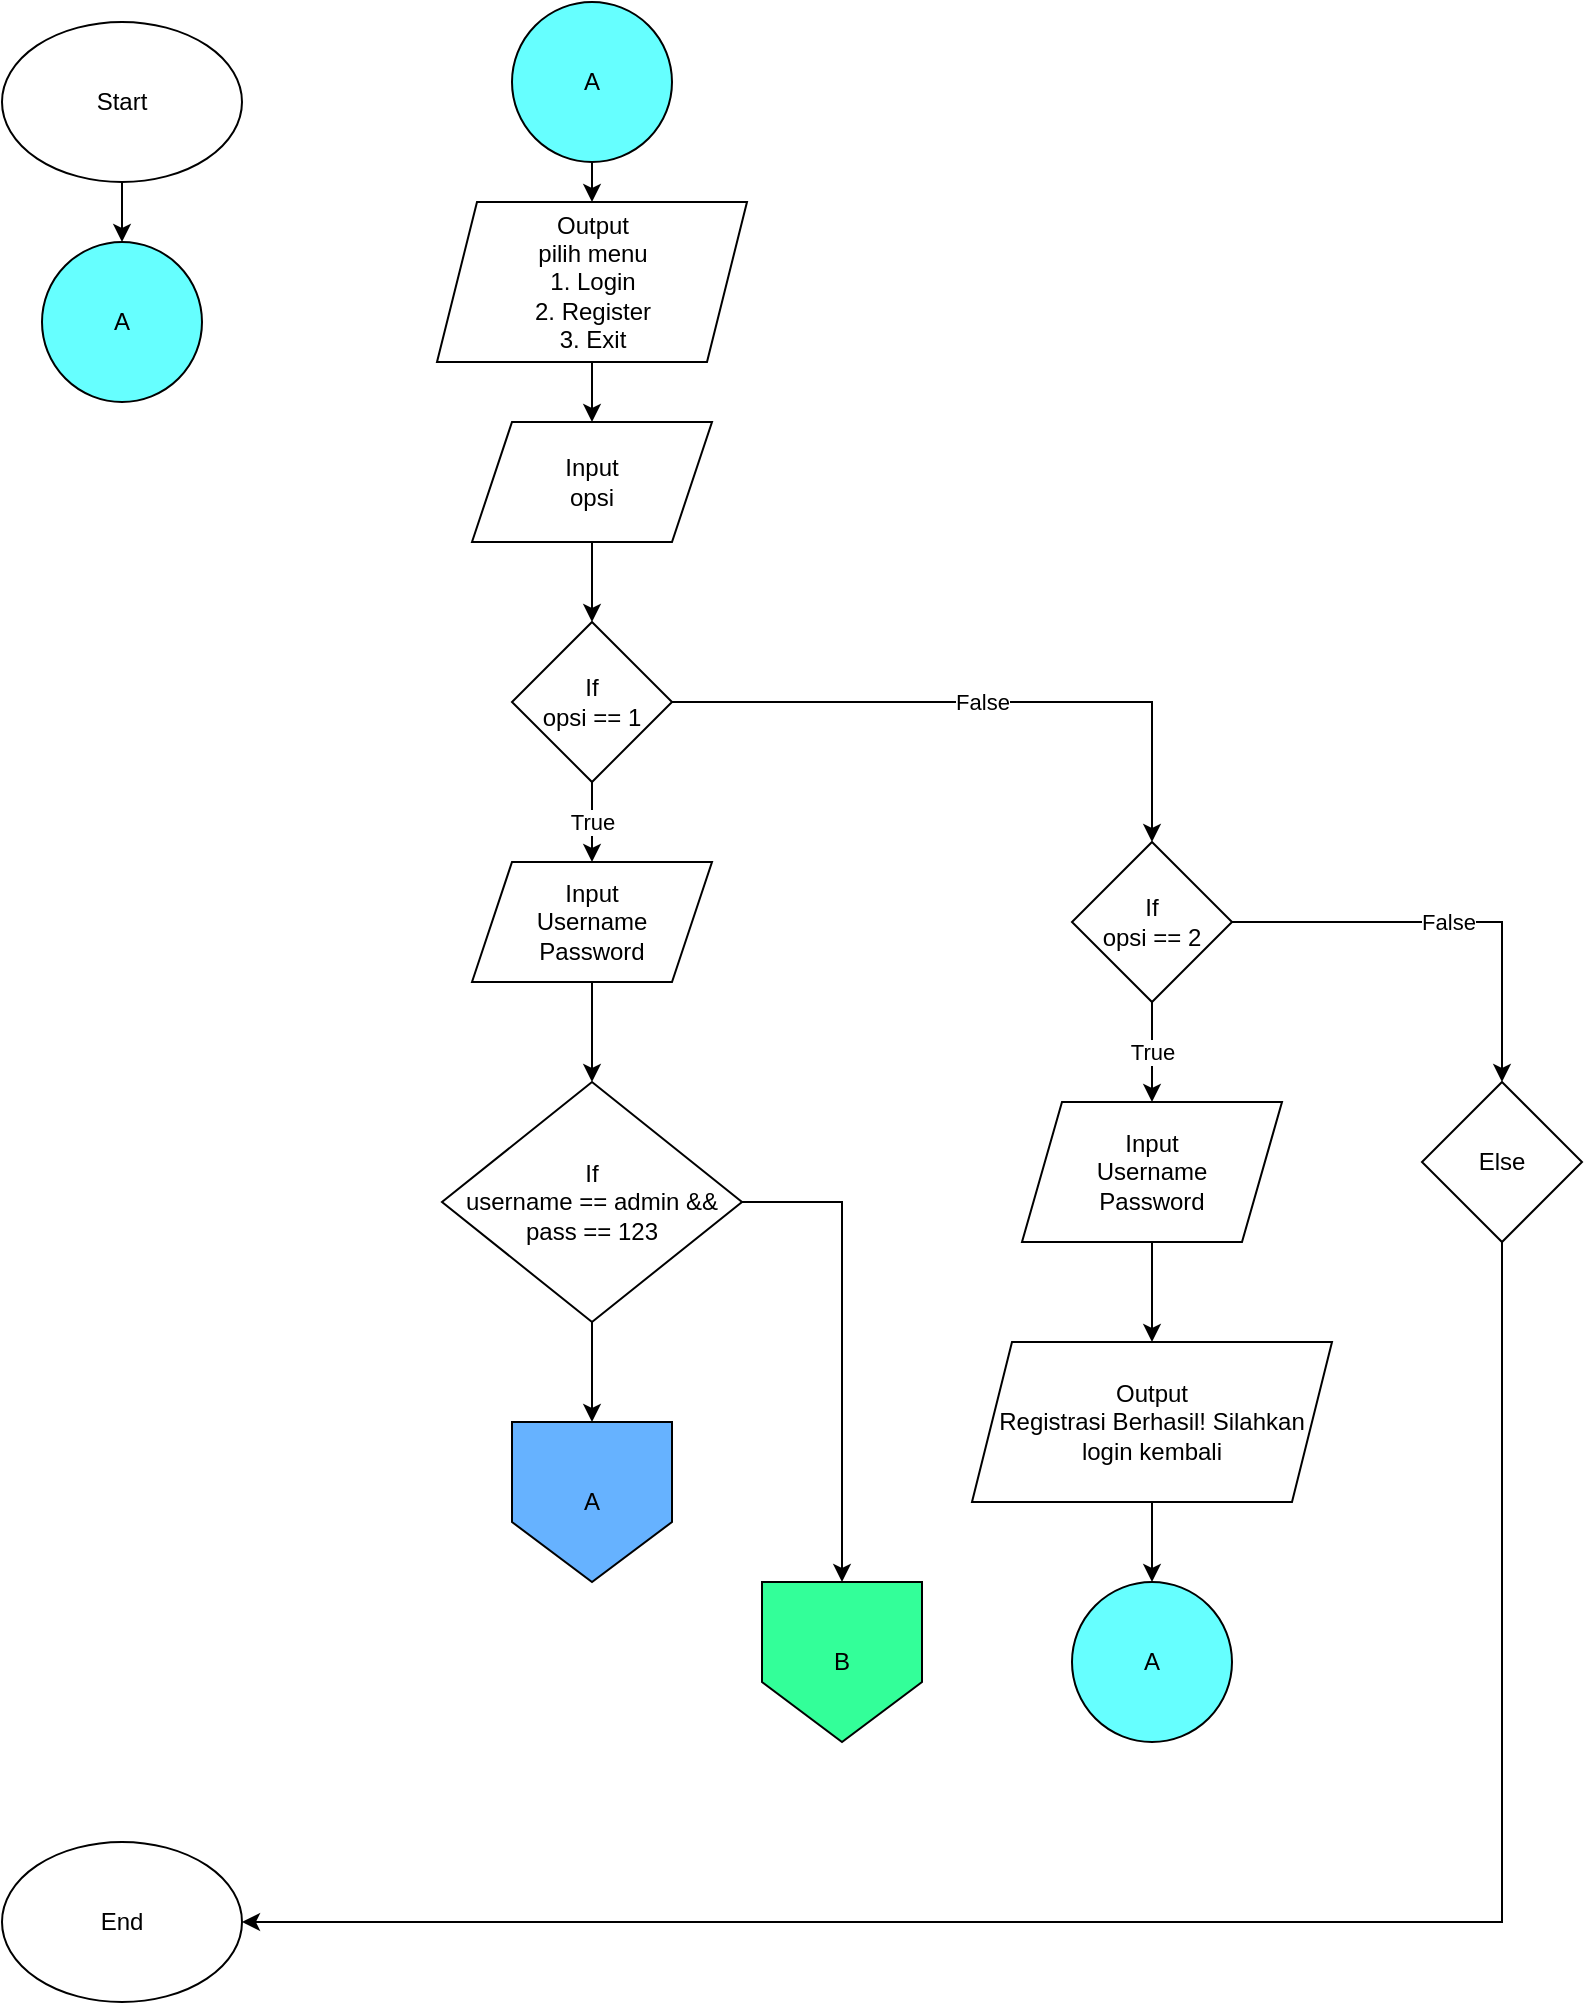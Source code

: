 <mxfile version="25.0.2" pages="3">
  <diagram name="Page-1" id="NZMjVMjf7_KNNj0vaVUk">
    <mxGraphModel dx="1105" dy="704" grid="1" gridSize="10" guides="1" tooltips="1" connect="1" arrows="1" fold="1" page="1" pageScale="1" pageWidth="850" pageHeight="1100" math="0" shadow="0">
      <root>
        <mxCell id="0" />
        <mxCell id="1" parent="0" />
        <mxCell id="Bdny6ZiSgTdya0lCNaMM-2" value="" style="edgeStyle=orthogonalEdgeStyle;rounded=0;orthogonalLoop=1;jettySize=auto;html=1;" parent="1" source="oE383LGk6NYut7QMs4Kp-1" target="Bdny6ZiSgTdya0lCNaMM-1" edge="1">
          <mxGeometry relative="1" as="geometry" />
        </mxCell>
        <mxCell id="oE383LGk6NYut7QMs4Kp-1" value="Start" style="ellipse;whiteSpace=wrap;html=1;" parent="1" vertex="1">
          <mxGeometry x="40" y="30" width="120" height="80" as="geometry" />
        </mxCell>
        <mxCell id="1oQjl5Z-HHN7GtmA1oQ8-1" value="" style="edgeStyle=orthogonalEdgeStyle;rounded=0;orthogonalLoop=1;jettySize=auto;html=1;" edge="1" parent="1" source="oE383LGk6NYut7QMs4Kp-2" target="oE383LGk6NYut7QMs4Kp-4">
          <mxGeometry relative="1" as="geometry" />
        </mxCell>
        <mxCell id="oE383LGk6NYut7QMs4Kp-2" value="Output&lt;div&gt;pilih menu&lt;/div&gt;&lt;div&gt;1. Login&lt;/div&gt;&lt;div&gt;2. Register&lt;/div&gt;&lt;div&gt;3. Exit&lt;/div&gt;" style="shape=parallelogram;perimeter=parallelogramPerimeter;whiteSpace=wrap;html=1;fixedSize=1;" parent="1" vertex="1">
          <mxGeometry x="257.5" y="120" width="155" height="80" as="geometry" />
        </mxCell>
        <mxCell id="oE383LGk6NYut7QMs4Kp-10" value="" style="edgeStyle=orthogonalEdgeStyle;rounded=0;orthogonalLoop=1;jettySize=auto;html=1;" parent="1" source="oE383LGk6NYut7QMs4Kp-4" target="oE383LGk6NYut7QMs4Kp-9" edge="1">
          <mxGeometry relative="1" as="geometry" />
        </mxCell>
        <mxCell id="oE383LGk6NYut7QMs4Kp-4" value="Input&lt;div&gt;opsi&lt;/div&gt;" style="shape=parallelogram;perimeter=parallelogramPerimeter;whiteSpace=wrap;html=1;fixedSize=1;" parent="1" vertex="1">
          <mxGeometry x="275" y="230" width="120" height="60" as="geometry" />
        </mxCell>
        <mxCell id="oE383LGk6NYut7QMs4Kp-12" value="True" style="edgeStyle=orthogonalEdgeStyle;rounded=0;orthogonalLoop=1;jettySize=auto;html=1;" parent="1" source="oE383LGk6NYut7QMs4Kp-9" target="oE383LGk6NYut7QMs4Kp-11" edge="1">
          <mxGeometry relative="1" as="geometry" />
        </mxCell>
        <mxCell id="5x_SfDUfxe7ZR7lxjCxE-2" value="False" style="edgeStyle=orthogonalEdgeStyle;rounded=0;orthogonalLoop=1;jettySize=auto;html=1;" parent="1" source="oE383LGk6NYut7QMs4Kp-9" target="5x_SfDUfxe7ZR7lxjCxE-1" edge="1">
          <mxGeometry relative="1" as="geometry" />
        </mxCell>
        <mxCell id="oE383LGk6NYut7QMs4Kp-9" value="If&lt;div&gt;opsi == 1&lt;/div&gt;" style="rhombus;whiteSpace=wrap;html=1;" parent="1" vertex="1">
          <mxGeometry x="295" y="330" width="80" height="80" as="geometry" />
        </mxCell>
        <mxCell id="oE383LGk6NYut7QMs4Kp-25" value="" style="edgeStyle=orthogonalEdgeStyle;rounded=0;orthogonalLoop=1;jettySize=auto;html=1;" parent="1" source="oE383LGk6NYut7QMs4Kp-11" target="oE383LGk6NYut7QMs4Kp-24" edge="1">
          <mxGeometry relative="1" as="geometry" />
        </mxCell>
        <mxCell id="oE383LGk6NYut7QMs4Kp-11" value="Input&lt;div&gt;Username&lt;/div&gt;&lt;div&gt;Password&lt;/div&gt;" style="shape=parallelogram;perimeter=parallelogramPerimeter;whiteSpace=wrap;html=1;fixedSize=1;" parent="1" vertex="1">
          <mxGeometry x="275" y="450" width="120" height="60" as="geometry" />
        </mxCell>
        <mxCell id="oE383LGk6NYut7QMs4Kp-29" style="edgeStyle=orthogonalEdgeStyle;rounded=0;orthogonalLoop=1;jettySize=auto;html=1;exitX=0.5;exitY=1;exitDx=0;exitDy=0;" parent="1" source="oE383LGk6NYut7QMs4Kp-24" target="oE383LGk6NYut7QMs4Kp-28" edge="1">
          <mxGeometry relative="1" as="geometry" />
        </mxCell>
        <mxCell id="AhxSSJyGZ3M7bG5indau-2" style="edgeStyle=orthogonalEdgeStyle;rounded=0;orthogonalLoop=1;jettySize=auto;html=1;exitX=1;exitY=0.5;exitDx=0;exitDy=0;entryX=0.5;entryY=0;entryDx=0;entryDy=0;" parent="1" source="oE383LGk6NYut7QMs4Kp-24" target="AhxSSJyGZ3M7bG5indau-1" edge="1">
          <mxGeometry relative="1" as="geometry" />
        </mxCell>
        <mxCell id="oE383LGk6NYut7QMs4Kp-24" value="If&lt;div&gt;username == admin &amp;amp;&amp;amp; pass == 123&lt;/div&gt;" style="rhombus;whiteSpace=wrap;html=1;" parent="1" vertex="1">
          <mxGeometry x="260" y="560" width="150" height="120" as="geometry" />
        </mxCell>
        <mxCell id="oE383LGk6NYut7QMs4Kp-28" value="A" style="shape=offPageConnector;whiteSpace=wrap;html=1;fillColor=#66B2FF;" parent="1" vertex="1">
          <mxGeometry x="295" y="730" width="80" height="80" as="geometry" />
        </mxCell>
        <mxCell id="AhxSSJyGZ3M7bG5indau-1" value="B" style="shape=offPageConnector;whiteSpace=wrap;html=1;fillColor=#33FF99;" parent="1" vertex="1">
          <mxGeometry x="420" y="810" width="80" height="80" as="geometry" />
        </mxCell>
        <mxCell id="Bdny6ZiSgTdya0lCNaMM-1" value="A" style="ellipse;whiteSpace=wrap;html=1;fillColor=#66FFFF;" parent="1" vertex="1">
          <mxGeometry x="60" y="140" width="80" height="80" as="geometry" />
        </mxCell>
        <mxCell id="Bdny6ZiSgTdya0lCNaMM-4" style="edgeStyle=orthogonalEdgeStyle;rounded=0;orthogonalLoop=1;jettySize=auto;html=1;exitX=0.5;exitY=1;exitDx=0;exitDy=0;entryX=0.5;entryY=0;entryDx=0;entryDy=0;" parent="1" source="Bdny6ZiSgTdya0lCNaMM-3" target="oE383LGk6NYut7QMs4Kp-2" edge="1">
          <mxGeometry relative="1" as="geometry" />
        </mxCell>
        <mxCell id="Bdny6ZiSgTdya0lCNaMM-3" value="A" style="ellipse;whiteSpace=wrap;html=1;fillColor=#66FFFF;" parent="1" vertex="1">
          <mxGeometry x="295" y="20" width="80" height="80" as="geometry" />
        </mxCell>
        <mxCell id="5DDeNmlcKQz79ju8TSMK-2" value="False" style="edgeStyle=orthogonalEdgeStyle;rounded=0;orthogonalLoop=1;jettySize=auto;html=1;" parent="1" source="5x_SfDUfxe7ZR7lxjCxE-1" target="5DDeNmlcKQz79ju8TSMK-1" edge="1">
          <mxGeometry relative="1" as="geometry" />
        </mxCell>
        <mxCell id="5DDeNmlcKQz79ju8TSMK-4" value="True" style="edgeStyle=orthogonalEdgeStyle;rounded=0;orthogonalLoop=1;jettySize=auto;html=1;" parent="1" source="5x_SfDUfxe7ZR7lxjCxE-1" target="5DDeNmlcKQz79ju8TSMK-3" edge="1">
          <mxGeometry relative="1" as="geometry" />
        </mxCell>
        <mxCell id="5x_SfDUfxe7ZR7lxjCxE-1" value="If&lt;div&gt;opsi == 2&lt;/div&gt;" style="rhombus;whiteSpace=wrap;html=1;" parent="1" vertex="1">
          <mxGeometry x="575" y="440" width="80" height="80" as="geometry" />
        </mxCell>
        <mxCell id="5x_SfDUfxe7ZR7lxjCxE-5" value="End" style="ellipse;whiteSpace=wrap;html=1;" parent="1" vertex="1">
          <mxGeometry x="40" y="940" width="120" height="80" as="geometry" />
        </mxCell>
        <mxCell id="5DDeNmlcKQz79ju8TSMK-8" style="edgeStyle=orthogonalEdgeStyle;rounded=0;orthogonalLoop=1;jettySize=auto;html=1;exitX=0.5;exitY=1;exitDx=0;exitDy=0;entryX=1;entryY=0.5;entryDx=0;entryDy=0;" parent="1" source="5DDeNmlcKQz79ju8TSMK-1" target="5x_SfDUfxe7ZR7lxjCxE-5" edge="1">
          <mxGeometry relative="1" as="geometry">
            <mxPoint x="150" y="980" as="targetPoint" />
            <Array as="points">
              <mxPoint x="790" y="980" />
            </Array>
          </mxGeometry>
        </mxCell>
        <mxCell id="5DDeNmlcKQz79ju8TSMK-1" value="Else" style="rhombus;whiteSpace=wrap;html=1;" parent="1" vertex="1">
          <mxGeometry x="750" y="560" width="80" height="80" as="geometry" />
        </mxCell>
        <mxCell id="5DDeNmlcKQz79ju8TSMK-10" value="" style="edgeStyle=orthogonalEdgeStyle;rounded=0;orthogonalLoop=1;jettySize=auto;html=1;" parent="1" source="5DDeNmlcKQz79ju8TSMK-3" target="5DDeNmlcKQz79ju8TSMK-9" edge="1">
          <mxGeometry relative="1" as="geometry" />
        </mxCell>
        <mxCell id="5DDeNmlcKQz79ju8TSMK-3" value="Input&lt;div&gt;Username&lt;/div&gt;&lt;div&gt;Password&lt;/div&gt;" style="shape=parallelogram;perimeter=parallelogramPerimeter;whiteSpace=wrap;html=1;fixedSize=1;" parent="1" vertex="1">
          <mxGeometry x="550" y="570" width="130" height="70" as="geometry" />
        </mxCell>
        <mxCell id="5DDeNmlcKQz79ju8TSMK-7" value="A" style="ellipse;whiteSpace=wrap;html=1;fillColor=#66FFFF;" parent="1" vertex="1">
          <mxGeometry x="575" y="810" width="80" height="80" as="geometry" />
        </mxCell>
        <mxCell id="5DDeNmlcKQz79ju8TSMK-11" style="edgeStyle=orthogonalEdgeStyle;rounded=0;orthogonalLoop=1;jettySize=auto;html=1;exitX=0.5;exitY=1;exitDx=0;exitDy=0;entryX=0.5;entryY=0;entryDx=0;entryDy=0;" parent="1" source="5DDeNmlcKQz79ju8TSMK-9" target="5DDeNmlcKQz79ju8TSMK-7" edge="1">
          <mxGeometry relative="1" as="geometry" />
        </mxCell>
        <mxCell id="5DDeNmlcKQz79ju8TSMK-9" value="Output&lt;div&gt;Registrasi Berhasil! Silahkan login kembali&lt;/div&gt;" style="shape=parallelogram;perimeter=parallelogramPerimeter;whiteSpace=wrap;html=1;fixedSize=1;" parent="1" vertex="1">
          <mxGeometry x="525" y="690" width="180" height="80" as="geometry" />
        </mxCell>
      </root>
    </mxGraphModel>
  </diagram>
  <diagram id="JjmCSR9q2QgjUb7lPhfU" name="Page-2">
    <mxGraphModel dx="1235" dy="787" grid="1" gridSize="10" guides="1" tooltips="1" connect="1" arrows="1" fold="1" page="1" pageScale="1" pageWidth="850" pageHeight="1100" math="0" shadow="0">
      <root>
        <mxCell id="0" />
        <mxCell id="1" parent="0" />
        <mxCell id="FawHb7JUUYFlNQJLcf-w-3" value="" style="edgeStyle=orthogonalEdgeStyle;rounded=0;orthogonalLoop=1;jettySize=auto;html=1;" parent="1" source="FawHb7JUUYFlNQJLcf-w-1" target="FawHb7JUUYFlNQJLcf-w-2" edge="1">
          <mxGeometry relative="1" as="geometry" />
        </mxCell>
        <mxCell id="FawHb7JUUYFlNQJLcf-w-1" value="A" style="shape=offPageConnector;whiteSpace=wrap;html=1;fillColor=#66B2FF;" parent="1" vertex="1">
          <mxGeometry x="115" y="20" width="80" height="80" as="geometry" />
        </mxCell>
        <mxCell id="FawHb7JUUYFlNQJLcf-w-7" value="" style="edgeStyle=orthogonalEdgeStyle;rounded=0;orthogonalLoop=1;jettySize=auto;html=1;" parent="1" source="FawHb7JUUYFlNQJLcf-w-2" target="FawHb7JUUYFlNQJLcf-w-6" edge="1">
          <mxGeometry relative="1" as="geometry" />
        </mxCell>
        <mxCell id="FawHb7JUUYFlNQJLcf-w-2" value="Output&lt;br&gt;1. Lihat Destinasi&lt;div&gt;2. Tambah Destinasi&lt;/div&gt;&lt;div&gt;3. Edit Destinasi&lt;/div&gt;&lt;div&gt;4. Hapus Destinasi&lt;/div&gt;&lt;div&gt;5. Daftar Pemesanan&lt;/div&gt;&lt;div&gt;6. Cari Data Pemesanan&lt;/div&gt;&lt;div&gt;7. Statistik Pemasanan&lt;/div&gt;&lt;div&gt;8. Logout&lt;/div&gt;" style="shape=parallelogram;perimeter=parallelogramPerimeter;whiteSpace=wrap;html=1;fixedSize=1;" parent="1" vertex="1">
          <mxGeometry x="57.5" y="130" width="195" height="130" as="geometry" />
        </mxCell>
        <mxCell id="FawHb7JUUYFlNQJLcf-w-9" value="" style="edgeStyle=orthogonalEdgeStyle;rounded=0;orthogonalLoop=1;jettySize=auto;html=1;" parent="1" source="FawHb7JUUYFlNQJLcf-w-6" target="FawHb7JUUYFlNQJLcf-w-8" edge="1">
          <mxGeometry relative="1" as="geometry" />
        </mxCell>
        <mxCell id="FawHb7JUUYFlNQJLcf-w-6" value="Input&lt;div&gt;optAdmin&lt;/div&gt;" style="shape=parallelogram;perimeter=parallelogramPerimeter;whiteSpace=wrap;html=1;fixedSize=1;" parent="1" vertex="1">
          <mxGeometry x="95" y="310" width="120" height="60" as="geometry" />
        </mxCell>
        <mxCell id="dWW3dwcheKeeNbVfhbsl-2" value="True" style="edgeStyle=orthogonalEdgeStyle;rounded=0;orthogonalLoop=1;jettySize=auto;html=1;" parent="1" source="FawHb7JUUYFlNQJLcf-w-8" target="dWW3dwcheKeeNbVfhbsl-1" edge="1">
          <mxGeometry relative="1" as="geometry" />
        </mxCell>
        <mxCell id="dWW3dwcheKeeNbVfhbsl-4" value="False" style="edgeStyle=orthogonalEdgeStyle;rounded=0;orthogonalLoop=1;jettySize=auto;html=1;" parent="1" source="FawHb7JUUYFlNQJLcf-w-8" target="dWW3dwcheKeeNbVfhbsl-3" edge="1">
          <mxGeometry relative="1" as="geometry" />
        </mxCell>
        <mxCell id="FawHb7JUUYFlNQJLcf-w-8" value="case 1" style="rhombus;whiteSpace=wrap;html=1;" parent="1" vertex="1">
          <mxGeometry x="100" y="410" width="110" height="90" as="geometry" />
        </mxCell>
        <mxCell id="4CgLWwA9Xti8NT3Vqyx_-1" style="edgeStyle=orthogonalEdgeStyle;rounded=0;orthogonalLoop=1;jettySize=auto;html=1;exitX=0;exitY=0.5;exitDx=0;exitDy=0;entryX=0;entryY=0.5;entryDx=0;entryDy=0;" parent="1" source="dWW3dwcheKeeNbVfhbsl-1" target="FawHb7JUUYFlNQJLcf-w-2" edge="1">
          <mxGeometry relative="1" as="geometry">
            <Array as="points">
              <mxPoint x="40" y="575" />
              <mxPoint x="40" y="195" />
            </Array>
          </mxGeometry>
        </mxCell>
        <mxCell id="dWW3dwcheKeeNbVfhbsl-1" value="Output&lt;div&gt;Tamplikan Table Daftar Destinasi&lt;/div&gt;" style="shape=parallelogram;perimeter=parallelogramPerimeter;whiteSpace=wrap;html=1;fixedSize=1;" parent="1" vertex="1">
          <mxGeometry x="70" y="540" width="170" height="70" as="geometry" />
        </mxCell>
        <mxCell id="dWW3dwcheKeeNbVfhbsl-6" value="True" style="edgeStyle=orthogonalEdgeStyle;rounded=0;orthogonalLoop=1;jettySize=auto;html=1;" parent="1" source="dWW3dwcheKeeNbVfhbsl-3" target="dWW3dwcheKeeNbVfhbsl-5" edge="1">
          <mxGeometry relative="1" as="geometry" />
        </mxCell>
        <mxCell id="dWW3dwcheKeeNbVfhbsl-8" value="False" style="edgeStyle=orthogonalEdgeStyle;rounded=0;orthogonalLoop=1;jettySize=auto;html=1;" parent="1" source="dWW3dwcheKeeNbVfhbsl-3" target="dWW3dwcheKeeNbVfhbsl-7" edge="1">
          <mxGeometry relative="1" as="geometry" />
        </mxCell>
        <mxCell id="dWW3dwcheKeeNbVfhbsl-3" value="&amp;nbsp;case 2" style="rhombus;whiteSpace=wrap;html=1;" parent="1" vertex="1">
          <mxGeometry x="305" y="540" width="110" height="90" as="geometry" />
        </mxCell>
        <mxCell id="4CgLWwA9Xti8NT3Vqyx_-7" value="" style="edgeStyle=orthogonalEdgeStyle;rounded=0;orthogonalLoop=1;jettySize=auto;html=1;" parent="1" source="dWW3dwcheKeeNbVfhbsl-5" target="4CgLWwA9Xti8NT3Vqyx_-6" edge="1">
          <mxGeometry relative="1" as="geometry" />
        </mxCell>
        <mxCell id="dWW3dwcheKeeNbVfhbsl-5" value="Input&lt;div&gt;Destinasi&lt;/div&gt;&lt;div&gt;Lokasi&lt;/div&gt;&lt;div&gt;Tanggal&lt;/div&gt;&lt;div&gt;Harga Tiket&lt;/div&gt;&lt;div&gt;Stok Tiket&lt;/div&gt;" style="shape=parallelogram;perimeter=parallelogramPerimeter;whiteSpace=wrap;html=1;fixedSize=1;" parent="1" vertex="1">
          <mxGeometry x="282.5" y="660" width="155" height="90" as="geometry" />
        </mxCell>
        <mxCell id="dWW3dwcheKeeNbVfhbsl-10" value="True" style="edgeStyle=orthogonalEdgeStyle;rounded=0;orthogonalLoop=1;jettySize=auto;html=1;" parent="1" source="dWW3dwcheKeeNbVfhbsl-7" target="dWW3dwcheKeeNbVfhbsl-9" edge="1">
          <mxGeometry relative="1" as="geometry" />
        </mxCell>
        <mxCell id="dWW3dwcheKeeNbVfhbsl-20" value="False" style="edgeStyle=orthogonalEdgeStyle;rounded=0;orthogonalLoop=1;jettySize=auto;html=1;" parent="1" source="dWW3dwcheKeeNbVfhbsl-7" target="dWW3dwcheKeeNbVfhbsl-19" edge="1">
          <mxGeometry relative="1" as="geometry" />
        </mxCell>
        <mxCell id="dWW3dwcheKeeNbVfhbsl-7" value="case 3" style="rhombus;whiteSpace=wrap;html=1;" parent="1" vertex="1">
          <mxGeometry x="510" y="680" width="110" height="90" as="geometry" />
        </mxCell>
        <mxCell id="dWW3dwcheKeeNbVfhbsl-14" value="" style="edgeStyle=orthogonalEdgeStyle;rounded=0;orthogonalLoop=1;jettySize=auto;html=1;" parent="1" source="dWW3dwcheKeeNbVfhbsl-9" target="dWW3dwcheKeeNbVfhbsl-13" edge="1">
          <mxGeometry relative="1" as="geometry" />
        </mxCell>
        <mxCell id="dWW3dwcheKeeNbVfhbsl-9" value="Output&lt;div&gt;Tampilkan Daftar Destinasi&lt;/div&gt;" style="shape=parallelogram;perimeter=parallelogramPerimeter;whiteSpace=wrap;html=1;fixedSize=1;" parent="1" vertex="1">
          <mxGeometry x="505" y="800" width="120" height="60" as="geometry" />
        </mxCell>
        <mxCell id="dWW3dwcheKeeNbVfhbsl-16" value="" style="edgeStyle=orthogonalEdgeStyle;rounded=0;orthogonalLoop=1;jettySize=auto;html=1;" parent="1" source="dWW3dwcheKeeNbVfhbsl-13" target="dWW3dwcheKeeNbVfhbsl-15" edge="1">
          <mxGeometry relative="1" as="geometry" />
        </mxCell>
        <mxCell id="dWW3dwcheKeeNbVfhbsl-13" value="Input&lt;div&gt;num (yang ingin di edit)&lt;/div&gt;" style="shape=parallelogram;perimeter=parallelogramPerimeter;whiteSpace=wrap;html=1;fixedSize=1;" parent="1" vertex="1">
          <mxGeometry x="505" y="890" width="120" height="60" as="geometry" />
        </mxCell>
        <mxCell id="dWW3dwcheKeeNbVfhbsl-18" value="" style="edgeStyle=orthogonalEdgeStyle;rounded=0;orthogonalLoop=1;jettySize=auto;html=1;" parent="1" source="dWW3dwcheKeeNbVfhbsl-15" target="dWW3dwcheKeeNbVfhbsl-17" edge="1">
          <mxGeometry relative="1" as="geometry" />
        </mxCell>
        <mxCell id="dWW3dwcheKeeNbVfhbsl-15" value="Output&lt;div&gt;Tampilkan bagian yang ingin di edit&lt;/div&gt;" style="shape=parallelogram;perimeter=parallelogramPerimeter;whiteSpace=wrap;html=1;fixedSize=1;" parent="1" vertex="1">
          <mxGeometry x="490" y="980" width="150" height="70" as="geometry" />
        </mxCell>
        <mxCell id="4CgLWwA9Xti8NT3Vqyx_-10" value="" style="edgeStyle=orthogonalEdgeStyle;rounded=0;orthogonalLoop=1;jettySize=auto;html=1;" parent="1" source="dWW3dwcheKeeNbVfhbsl-17" target="4CgLWwA9Xti8NT3Vqyx_-9" edge="1">
          <mxGeometry relative="1" as="geometry" />
        </mxCell>
        <mxCell id="dWW3dwcheKeeNbVfhbsl-17" value="Input&lt;div&gt;editOpt&lt;/div&gt;" style="shape=parallelogram;perimeter=parallelogramPerimeter;whiteSpace=wrap;html=1;fixedSize=1;" parent="1" vertex="1">
          <mxGeometry x="505" y="1080" width="120" height="60" as="geometry" />
        </mxCell>
        <mxCell id="dWW3dwcheKeeNbVfhbsl-22" value="True" style="edgeStyle=orthogonalEdgeStyle;rounded=0;orthogonalLoop=1;jettySize=auto;html=1;" parent="1" source="dWW3dwcheKeeNbVfhbsl-19" target="dWW3dwcheKeeNbVfhbsl-21" edge="1">
          <mxGeometry relative="1" as="geometry" />
        </mxCell>
        <mxCell id="G8wMiq2KSuNbhUyEYZum-2" value="False" style="edgeStyle=orthogonalEdgeStyle;rounded=0;orthogonalLoop=1;jettySize=auto;html=1;" parent="1" source="dWW3dwcheKeeNbVfhbsl-19" target="G8wMiq2KSuNbhUyEYZum-1" edge="1">
          <mxGeometry relative="1" as="geometry" />
        </mxCell>
        <mxCell id="dWW3dwcheKeeNbVfhbsl-19" value="case 4" style="rhombus;whiteSpace=wrap;html=1;" parent="1" vertex="1">
          <mxGeometry x="705" y="785" width="110" height="90" as="geometry" />
        </mxCell>
        <mxCell id="dWW3dwcheKeeNbVfhbsl-24" value="" style="edgeStyle=orthogonalEdgeStyle;rounded=0;orthogonalLoop=1;jettySize=auto;html=1;" parent="1" source="dWW3dwcheKeeNbVfhbsl-21" target="dWW3dwcheKeeNbVfhbsl-23" edge="1">
          <mxGeometry relative="1" as="geometry" />
        </mxCell>
        <mxCell id="dWW3dwcheKeeNbVfhbsl-21" value="Output&lt;div&gt;Daftar Destinasi&lt;/div&gt;" style="shape=parallelogram;perimeter=parallelogramPerimeter;whiteSpace=wrap;html=1;fixedSize=1;" parent="1" vertex="1">
          <mxGeometry x="700" y="900" width="120" height="60" as="geometry" />
        </mxCell>
        <mxCell id="4CgLWwA9Xti8NT3Vqyx_-13" value="" style="edgeStyle=orthogonalEdgeStyle;rounded=0;orthogonalLoop=1;jettySize=auto;html=1;" parent="1" source="dWW3dwcheKeeNbVfhbsl-23" target="4CgLWwA9Xti8NT3Vqyx_-12" edge="1">
          <mxGeometry relative="1" as="geometry" />
        </mxCell>
        <mxCell id="dWW3dwcheKeeNbVfhbsl-23" value="Input&lt;div&gt;num (yang ingin dihapus)&lt;/div&gt;" style="shape=parallelogram;perimeter=parallelogramPerimeter;whiteSpace=wrap;html=1;fixedSize=1;" parent="1" vertex="1">
          <mxGeometry x="700" y="990" width="120" height="60" as="geometry" />
        </mxCell>
        <mxCell id="phSTV0PtNio0POWI1GFM-2" value="True" style="edgeStyle=orthogonalEdgeStyle;rounded=0;orthogonalLoop=1;jettySize=auto;html=1;" parent="1" source="dWW3dwcheKeeNbVfhbsl-25" target="phSTV0PtNio0POWI1GFM-1" edge="1">
          <mxGeometry relative="1" as="geometry" />
        </mxCell>
        <mxCell id="phSTV0PtNio0POWI1GFM-4" value="False" style="edgeStyle=orthogonalEdgeStyle;rounded=0;orthogonalLoop=1;jettySize=auto;html=1;" parent="1" source="dWW3dwcheKeeNbVfhbsl-25" target="phSTV0PtNio0POWI1GFM-3" edge="1">
          <mxGeometry relative="1" as="geometry" />
        </mxCell>
        <mxCell id="dWW3dwcheKeeNbVfhbsl-25" value="case 6" style="rhombus;whiteSpace=wrap;html=1;" parent="1" vertex="1">
          <mxGeometry x="1085" y="1057.5" width="110" height="90" as="geometry" />
        </mxCell>
        <mxCell id="4CgLWwA9Xti8NT3Vqyx_-8" style="edgeStyle=orthogonalEdgeStyle;rounded=0;orthogonalLoop=1;jettySize=auto;html=1;exitX=0.5;exitY=1;exitDx=0;exitDy=0;entryX=0;entryY=0.5;entryDx=0;entryDy=0;" parent="1" source="4CgLWwA9Xti8NT3Vqyx_-6" target="FawHb7JUUYFlNQJLcf-w-2" edge="1">
          <mxGeometry relative="1" as="geometry">
            <Array as="points">
              <mxPoint x="360" y="890" />
              <mxPoint x="40" y="890" />
              <mxPoint x="40" y="195" />
            </Array>
          </mxGeometry>
        </mxCell>
        <mxCell id="4CgLWwA9Xti8NT3Vqyx_-6" value="Output&lt;div&gt;Destinasi Berhasil Ditambahkan&lt;/div&gt;" style="shape=parallelogram;perimeter=parallelogramPerimeter;whiteSpace=wrap;html=1;fixedSize=1;" parent="1" vertex="1">
          <mxGeometry x="282.5" y="790" width="155" height="70" as="geometry" />
        </mxCell>
        <mxCell id="4CgLWwA9Xti8NT3Vqyx_-11" style="edgeStyle=orthogonalEdgeStyle;rounded=0;orthogonalLoop=1;jettySize=auto;html=1;exitX=0.5;exitY=1;exitDx=0;exitDy=0;entryX=0;entryY=0.5;entryDx=0;entryDy=0;" parent="1" source="4CgLWwA9Xti8NT3Vqyx_-9" target="FawHb7JUUYFlNQJLcf-w-2" edge="1">
          <mxGeometry relative="1" as="geometry">
            <Array as="points">
              <mxPoint x="570" y="1280" />
              <mxPoint x="40" y="1280" />
              <mxPoint x="40" y="190" />
            </Array>
          </mxGeometry>
        </mxCell>
        <mxCell id="4CgLWwA9Xti8NT3Vqyx_-9" value="Output&lt;div&gt;Destinasi berhasil Di Edit&lt;/div&gt;" style="shape=parallelogram;perimeter=parallelogramPerimeter;whiteSpace=wrap;html=1;fixedSize=1;" parent="1" vertex="1">
          <mxGeometry x="480" y="1170" width="170" height="70" as="geometry" />
        </mxCell>
        <mxCell id="4CgLWwA9Xti8NT3Vqyx_-14" style="edgeStyle=orthogonalEdgeStyle;rounded=0;orthogonalLoop=1;jettySize=auto;html=1;exitX=0.5;exitY=1;exitDx=0;exitDy=0;entryX=0;entryY=0.5;entryDx=0;entryDy=0;" parent="1" source="4CgLWwA9Xti8NT3Vqyx_-12" target="FawHb7JUUYFlNQJLcf-w-2" edge="1">
          <mxGeometry relative="1" as="geometry">
            <Array as="points">
              <mxPoint x="760" y="1370" />
              <mxPoint x="40" y="1370" />
              <mxPoint x="40" y="195" />
            </Array>
          </mxGeometry>
        </mxCell>
        <mxCell id="4CgLWwA9Xti8NT3Vqyx_-12" value="Output&lt;div&gt;Destinasi Berhasil Dihapus&lt;/div&gt;" style="shape=parallelogram;perimeter=parallelogramPerimeter;whiteSpace=wrap;html=1;fixedSize=1;" parent="1" vertex="1">
          <mxGeometry x="687.5" y="1090" width="145" height="60" as="geometry" />
        </mxCell>
        <mxCell id="G8wMiq2KSuNbhUyEYZum-3" value="False" style="edgeStyle=orthogonalEdgeStyle;rounded=0;orthogonalLoop=1;jettySize=auto;html=1;entryX=0.5;entryY=0;entryDx=0;entryDy=0;exitX=1;exitY=0.5;exitDx=0;exitDy=0;" parent="1" source="G8wMiq2KSuNbhUyEYZum-1" target="dWW3dwcheKeeNbVfhbsl-25" edge="1">
          <mxGeometry relative="1" as="geometry">
            <mxPoint x="925" y="945" as="sourcePoint" />
          </mxGeometry>
        </mxCell>
        <mxCell id="G8wMiq2KSuNbhUyEYZum-5" value="True" style="edgeStyle=orthogonalEdgeStyle;rounded=0;orthogonalLoop=1;jettySize=auto;html=1;entryX=0.5;entryY=0;entryDx=0;entryDy=0;" parent="1" source="G8wMiq2KSuNbhUyEYZum-1" target="G8wMiq2KSuNbhUyEYZum-4" edge="1">
          <mxGeometry relative="1" as="geometry">
            <mxPoint x="958.75" y="1057.5" as="targetPoint" />
          </mxGeometry>
        </mxCell>
        <mxCell id="G8wMiq2KSuNbhUyEYZum-1" value="case 5" style="rhombus;whiteSpace=wrap;html=1;" parent="1" vertex="1">
          <mxGeometry x="912.5" y="922.5" width="110" height="90" as="geometry" />
        </mxCell>
        <mxCell id="G8wMiq2KSuNbhUyEYZum-7" value="" style="edgeStyle=orthogonalEdgeStyle;rounded=0;orthogonalLoop=1;jettySize=auto;html=1;exitX=0.5;exitY=1;exitDx=0;exitDy=0;entryX=0;entryY=0.5;entryDx=0;entryDy=0;" parent="1" source="G8wMiq2KSuNbhUyEYZum-4" target="FawHb7JUUYFlNQJLcf-w-2" edge="1">
          <mxGeometry relative="1" as="geometry">
            <mxPoint x="923.607" y="1065" as="sourcePoint" />
            <mxPoint x="932.5" y="1120" as="targetPoint" />
            <Array as="points">
              <mxPoint x="968" y="1430" />
              <mxPoint x="40" y="1430" />
              <mxPoint x="40" y="195" />
            </Array>
          </mxGeometry>
        </mxCell>
        <mxCell id="G8wMiq2KSuNbhUyEYZum-4" value="Output&lt;div&gt;Daftar Data Pemesanan&lt;/div&gt;" style="shape=parallelogram;perimeter=parallelogramPerimeter;whiteSpace=wrap;html=1;fixedSize=1;" parent="1" vertex="1">
          <mxGeometry x="885" y="1057.5" width="165" height="60" as="geometry" />
        </mxCell>
        <mxCell id="G8wMiq2KSuNbhUyEYZum-15" value="" style="edgeStyle=orthogonalEdgeStyle;rounded=0;orthogonalLoop=1;jettySize=auto;html=1;" parent="1" edge="1">
          <mxGeometry relative="1" as="geometry">
            <mxPoint x="1198.75" y="1410" as="sourcePoint" />
          </mxGeometry>
        </mxCell>
        <mxCell id="phSTV0PtNio0POWI1GFM-8" value="" style="edgeStyle=orthogonalEdgeStyle;rounded=0;orthogonalLoop=1;jettySize=auto;html=1;" parent="1" source="phSTV0PtNio0POWI1GFM-1" target="phSTV0PtNio0POWI1GFM-7" edge="1">
          <mxGeometry relative="1" as="geometry" />
        </mxCell>
        <mxCell id="phSTV0PtNio0POWI1GFM-1" value="Output&lt;div&gt;Daftar Destinasi&lt;/div&gt;" style="shape=parallelogram;perimeter=parallelogramPerimeter;whiteSpace=wrap;html=1;fixedSize=1;" parent="1" vertex="1">
          <mxGeometry x="1070" y="1195" width="140" height="60" as="geometry" />
        </mxCell>
        <mxCell id="phSTV0PtNio0POWI1GFM-6" value="False" style="edgeStyle=orthogonalEdgeStyle;rounded=0;orthogonalLoop=1;jettySize=auto;html=1;" parent="1" source="phSTV0PtNio0POWI1GFM-3" target="phSTV0PtNio0POWI1GFM-5" edge="1">
          <mxGeometry relative="1" as="geometry" />
        </mxCell>
        <mxCell id="phSTV0PtNio0POWI1GFM-13" value="True" style="edgeStyle=orthogonalEdgeStyle;rounded=0;orthogonalLoop=1;jettySize=auto;html=1;" parent="1" source="phSTV0PtNio0POWI1GFM-3" target="phSTV0PtNio0POWI1GFM-12" edge="1">
          <mxGeometry relative="1" as="geometry" />
        </mxCell>
        <mxCell id="phSTV0PtNio0POWI1GFM-3" value="case 7" style="rhombus;whiteSpace=wrap;html=1;" parent="1" vertex="1">
          <mxGeometry x="1275" y="1165" width="110" height="90" as="geometry" />
        </mxCell>
        <mxCell id="7M9IkeQc3yqt1cAkX0e8-3" style="edgeStyle=orthogonalEdgeStyle;rounded=0;orthogonalLoop=1;jettySize=auto;html=1;exitX=0.5;exitY=1;exitDx=0;exitDy=0;entryX=0.5;entryY=0;entryDx=0;entryDy=0;" parent="1" source="phSTV0PtNio0POWI1GFM-5" target="7M9IkeQc3yqt1cAkX0e8-2" edge="1">
          <mxGeometry relative="1" as="geometry" />
        </mxCell>
        <mxCell id="phSTV0PtNio0POWI1GFM-5" value="case 7" style="rhombus;whiteSpace=wrap;html=1;" parent="1" vertex="1">
          <mxGeometry x="1450" y="1280" width="110" height="90" as="geometry" />
        </mxCell>
        <mxCell id="phSTV0PtNio0POWI1GFM-10" value="" style="edgeStyle=orthogonalEdgeStyle;rounded=0;orthogonalLoop=1;jettySize=auto;html=1;" parent="1" source="phSTV0PtNio0POWI1GFM-7" target="phSTV0PtNio0POWI1GFM-9" edge="1">
          <mxGeometry relative="1" as="geometry" />
        </mxCell>
        <mxCell id="phSTV0PtNio0POWI1GFM-7" value="Input&lt;div&gt;pilihan&lt;/div&gt;" style="shape=parallelogram;perimeter=parallelogramPerimeter;whiteSpace=wrap;html=1;fixedSize=1;" parent="1" vertex="1">
          <mxGeometry x="1070" y="1295" width="140" height="60" as="geometry" />
        </mxCell>
        <mxCell id="phSTV0PtNio0POWI1GFM-11" style="edgeStyle=orthogonalEdgeStyle;rounded=0;orthogonalLoop=1;jettySize=auto;html=1;exitX=0.5;exitY=1;exitDx=0;exitDy=0;entryX=0;entryY=0.5;entryDx=0;entryDy=0;" parent="1" source="phSTV0PtNio0POWI1GFM-9" target="FawHb7JUUYFlNQJLcf-w-2" edge="1">
          <mxGeometry relative="1" as="geometry">
            <Array as="points">
              <mxPoint x="1140" y="1510" />
              <mxPoint x="40" y="1510" />
              <mxPoint x="40" y="195" />
            </Array>
          </mxGeometry>
        </mxCell>
        <mxCell id="phSTV0PtNio0POWI1GFM-9" value="&lt;div&gt;Output&lt;/div&gt;&lt;div&gt;Bookingan&lt;/div&gt;" style="shape=parallelogram;perimeter=parallelogramPerimeter;whiteSpace=wrap;html=1;fixedSize=1;" parent="1" vertex="1">
          <mxGeometry x="1070" y="1400" width="140" height="60" as="geometry" />
        </mxCell>
        <mxCell id="phSTV0PtNio0POWI1GFM-14" style="edgeStyle=orthogonalEdgeStyle;rounded=0;orthogonalLoop=1;jettySize=auto;html=1;exitX=0.5;exitY=1;exitDx=0;exitDy=0;entryX=0;entryY=0.5;entryDx=0;entryDy=0;" parent="1" source="phSTV0PtNio0POWI1GFM-12" target="FawHb7JUUYFlNQJLcf-w-2" edge="1">
          <mxGeometry relative="1" as="geometry">
            <Array as="points">
              <mxPoint x="1330" y="1580" />
              <mxPoint x="40" y="1580" />
              <mxPoint x="40" y="195" />
            </Array>
          </mxGeometry>
        </mxCell>
        <mxCell id="phSTV0PtNio0POWI1GFM-12" value="Output&lt;div&gt;Tampilkan Statistik Booking&lt;/div&gt;" style="shape=parallelogram;perimeter=parallelogramPerimeter;whiteSpace=wrap;html=1;fixedSize=1;" parent="1" vertex="1">
          <mxGeometry x="1260" y="1320" width="140" height="60" as="geometry" />
        </mxCell>
        <mxCell id="7M9IkeQc3yqt1cAkX0e8-2" value="A" style="ellipse;whiteSpace=wrap;html=1;fillColor=#66FFFF;" parent="1" vertex="1">
          <mxGeometry x="1465" y="1440" width="80" height="80" as="geometry" />
        </mxCell>
      </root>
    </mxGraphModel>
  </diagram>
  <diagram id="-_1-USFnhOPlEm1KLhRE" name="Page-3">
    <mxGraphModel dx="1000" dy="637" grid="1" gridSize="10" guides="1" tooltips="1" connect="1" arrows="1" fold="1" page="1" pageScale="1" pageWidth="850" pageHeight="1100" math="0" shadow="0">
      <root>
        <mxCell id="0" />
        <mxCell id="1" parent="0" />
        <mxCell id="Q3O37qFJdlnSlmz5nEvL-1" value="" style="edgeStyle=orthogonalEdgeStyle;rounded=0;orthogonalLoop=1;jettySize=auto;html=1;" parent="1" source="Q3O37qFJdlnSlmz5nEvL-2" target="Q3O37qFJdlnSlmz5nEvL-4" edge="1">
          <mxGeometry relative="1" as="geometry" />
        </mxCell>
        <mxCell id="Q3O37qFJdlnSlmz5nEvL-2" value="B" style="shape=offPageConnector;whiteSpace=wrap;html=1;fillColor=#33FF99;" parent="1" vertex="1">
          <mxGeometry x="120" y="20" width="80" height="80" as="geometry" />
        </mxCell>
        <mxCell id="Q3O37qFJdlnSlmz5nEvL-3" value="" style="edgeStyle=orthogonalEdgeStyle;rounded=0;orthogonalLoop=1;jettySize=auto;html=1;" parent="1" source="Q3O37qFJdlnSlmz5nEvL-4" target="Q3O37qFJdlnSlmz5nEvL-6" edge="1">
          <mxGeometry relative="1" as="geometry" />
        </mxCell>
        <mxCell id="Q3O37qFJdlnSlmz5nEvL-4" value="Output&lt;div&gt;1. Lihat Destinasi&lt;br&gt;2. Pesan Tiket Wisata&lt;div&gt;3. Lihat Tiket yang dipesan&lt;/div&gt;&lt;div&gt;4. Batalkan Tiket Pesanan&lt;/div&gt;&lt;div&gt;5. Sortir Data&lt;/div&gt;&lt;div&gt;&lt;span style=&quot;background-color: initial;&quot;&gt;6. Logout&lt;/span&gt;&lt;/div&gt;&lt;/div&gt;" style="shape=parallelogram;perimeter=parallelogramPerimeter;whiteSpace=wrap;html=1;fixedSize=1;" parent="1" vertex="1">
          <mxGeometry x="61.25" y="130" width="197.5" height="120" as="geometry" />
        </mxCell>
        <mxCell id="2rf1fw00VptoHaRwMf6T-4" style="edgeStyle=orthogonalEdgeStyle;rounded=0;orthogonalLoop=1;jettySize=auto;html=1;exitX=0.5;exitY=1;exitDx=0;exitDy=0;" parent="1" source="Q3O37qFJdlnSlmz5nEvL-6" target="2rf1fw00VptoHaRwMf6T-2" edge="1">
          <mxGeometry relative="1" as="geometry" />
        </mxCell>
        <mxCell id="Q3O37qFJdlnSlmz5nEvL-6" value="Input&lt;div&gt;opsiuser&lt;/div&gt;" style="shape=parallelogram;perimeter=parallelogramPerimeter;whiteSpace=wrap;html=1;fixedSize=1;" parent="1" vertex="1">
          <mxGeometry x="100" y="280" width="120" height="60" as="geometry" />
        </mxCell>
        <mxCell id="Q3O37qFJdlnSlmz5nEvL-7" value="True" style="edgeStyle=orthogonalEdgeStyle;rounded=0;orthogonalLoop=1;jettySize=auto;html=1;" parent="1" source="Q3O37qFJdlnSlmz5nEvL-9" target="Q3O37qFJdlnSlmz5nEvL-11" edge="1">
          <mxGeometry relative="1" as="geometry" />
        </mxCell>
        <mxCell id="Q3O37qFJdlnSlmz5nEvL-8" value="False" style="edgeStyle=orthogonalEdgeStyle;rounded=0;orthogonalLoop=1;jettySize=auto;html=1;" parent="1" source="Q3O37qFJdlnSlmz5nEvL-9" target="Q3O37qFJdlnSlmz5nEvL-14" edge="1">
          <mxGeometry relative="1" as="geometry" />
        </mxCell>
        <mxCell id="Q3O37qFJdlnSlmz5nEvL-9" value="case 2" style="rhombus;whiteSpace=wrap;html=1;" parent="1" vertex="1">
          <mxGeometry x="300" y="470" width="110" height="90" as="geometry" />
        </mxCell>
        <mxCell id="vGmWZ7dHVLc971IwrjMO-3" value="" style="edgeStyle=orthogonalEdgeStyle;rounded=0;orthogonalLoop=1;jettySize=auto;html=1;" parent="1" source="Q3O37qFJdlnSlmz5nEvL-11" target="vGmWZ7dHVLc971IwrjMO-2" edge="1">
          <mxGeometry relative="1" as="geometry" />
        </mxCell>
        <mxCell id="Q3O37qFJdlnSlmz5nEvL-11" value="Output&lt;div&gt;Tamplikan Table Daftar Destinasi&lt;/div&gt;" style="shape=parallelogram;perimeter=parallelogramPerimeter;whiteSpace=wrap;html=1;fixedSize=1;" parent="1" vertex="1">
          <mxGeometry x="270" y="600" width="170" height="70" as="geometry" />
        </mxCell>
        <mxCell id="Q3O37qFJdlnSlmz5nEvL-13" value="False" style="edgeStyle=orthogonalEdgeStyle;rounded=0;orthogonalLoop=1;jettySize=auto;html=1;" parent="1" source="Q3O37qFJdlnSlmz5nEvL-14" target="Q3O37qFJdlnSlmz5nEvL-19" edge="1">
          <mxGeometry relative="1" as="geometry" />
        </mxCell>
        <mxCell id="vGmWZ7dHVLc971IwrjMO-8" value="True" style="edgeStyle=orthogonalEdgeStyle;rounded=0;orthogonalLoop=1;jettySize=auto;html=1;" parent="1" source="Q3O37qFJdlnSlmz5nEvL-14" target="vGmWZ7dHVLc971IwrjMO-7" edge="1">
          <mxGeometry relative="1" as="geometry" />
        </mxCell>
        <mxCell id="Q3O37qFJdlnSlmz5nEvL-14" value="case 3" style="rhombus;whiteSpace=wrap;html=1;" parent="1" vertex="1">
          <mxGeometry x="505" y="600" width="110" height="90" as="geometry" />
        </mxCell>
        <mxCell id="39Ml61k-IT2FFfd9A7Lt-3" value="True" style="edgeStyle=orthogonalEdgeStyle;rounded=0;orthogonalLoop=1;jettySize=auto;html=1;" parent="1" source="Q3O37qFJdlnSlmz5nEvL-19" target="39Ml61k-IT2FFfd9A7Lt-2" edge="1">
          <mxGeometry relative="1" as="geometry" />
        </mxCell>
        <mxCell id="z11USZxfs7ADT-IMEMkd-35" value="False" style="edgeStyle=orthogonalEdgeStyle;rounded=0;orthogonalLoop=1;jettySize=auto;html=1;exitX=1;exitY=0.5;exitDx=0;exitDy=0;entryX=0.5;entryY=0;entryDx=0;entryDy=0;" parent="1" source="Q3O37qFJdlnSlmz5nEvL-19" target="z11USZxfs7ADT-IMEMkd-2" edge="1">
          <mxGeometry relative="1" as="geometry" />
        </mxCell>
        <mxCell id="Q3O37qFJdlnSlmz5nEvL-19" value="case 4" style="rhombus;whiteSpace=wrap;html=1;" parent="1" vertex="1">
          <mxGeometry x="690" y="740" width="110" height="90" as="geometry" />
        </mxCell>
        <mxCell id="Q3O37qFJdlnSlmz5nEvL-43" value="A" style="ellipse;whiteSpace=wrap;html=1;fillColor=#66FFFF;" parent="1" vertex="1">
          <mxGeometry x="1235" y="1065" width="80" height="80" as="geometry" />
        </mxCell>
        <mxCell id="vGmWZ7dHVLc971IwrjMO-5" value="" style="edgeStyle=orthogonalEdgeStyle;rounded=0;orthogonalLoop=1;jettySize=auto;html=1;" parent="1" source="vGmWZ7dHVLc971IwrjMO-2" target="vGmWZ7dHVLc971IwrjMO-4" edge="1">
          <mxGeometry relative="1" as="geometry" />
        </mxCell>
        <mxCell id="vGmWZ7dHVLc971IwrjMO-2" value="Input&lt;div&gt;nomor destinasi yang dipesan&lt;/div&gt;" style="shape=parallelogram;perimeter=parallelogramPerimeter;whiteSpace=wrap;html=1;fixedSize=1;" parent="1" vertex="1">
          <mxGeometry x="280" y="710" width="150" height="60" as="geometry" />
        </mxCell>
        <mxCell id="2rf1fw00VptoHaRwMf6T-8" style="edgeStyle=orthogonalEdgeStyle;rounded=0;orthogonalLoop=1;jettySize=auto;html=1;exitX=0;exitY=0.5;exitDx=0;exitDy=0;entryX=0;entryY=0.5;entryDx=0;entryDy=0;" parent="1" source="vGmWZ7dHVLc971IwrjMO-4" target="Q3O37qFJdlnSlmz5nEvL-4" edge="1">
          <mxGeometry relative="1" as="geometry">
            <Array as="points">
              <mxPoint x="40" y="840" />
              <mxPoint x="40" y="190" />
            </Array>
          </mxGeometry>
        </mxCell>
        <mxCell id="vGmWZ7dHVLc971IwrjMO-4" value="Output&lt;div&gt;Tiket Berhasil Dipesan&lt;/div&gt;" style="shape=parallelogram;perimeter=parallelogramPerimeter;whiteSpace=wrap;html=1;fixedSize=1;" parent="1" vertex="1">
          <mxGeometry x="295" y="810" width="120" height="60" as="geometry" />
        </mxCell>
        <mxCell id="2rf1fw00VptoHaRwMf6T-9" style="edgeStyle=orthogonalEdgeStyle;rounded=0;orthogonalLoop=1;jettySize=auto;html=1;exitX=0.5;exitY=1;exitDx=0;exitDy=0;entryX=0;entryY=0.5;entryDx=0;entryDy=0;" parent="1" source="vGmWZ7dHVLc971IwrjMO-7" target="Q3O37qFJdlnSlmz5nEvL-4" edge="1">
          <mxGeometry relative="1" as="geometry">
            <mxPoint x="50" y="290" as="targetPoint" />
            <Array as="points">
              <mxPoint x="560" y="920" />
              <mxPoint x="40" y="920" />
              <mxPoint x="40" y="190" />
            </Array>
          </mxGeometry>
        </mxCell>
        <mxCell id="vGmWZ7dHVLc971IwrjMO-7" value="Output&lt;div&gt;Tamplikan Table Tiket Yang dipesan&lt;/div&gt;" style="shape=parallelogram;perimeter=parallelogramPerimeter;whiteSpace=wrap;html=1;fixedSize=1;" parent="1" vertex="1">
          <mxGeometry x="472.5" y="740" width="175" height="70" as="geometry" />
        </mxCell>
        <mxCell id="39Ml61k-IT2FFfd9A7Lt-5" value="" style="edgeStyle=orthogonalEdgeStyle;rounded=0;orthogonalLoop=1;jettySize=auto;html=1;" parent="1" source="39Ml61k-IT2FFfd9A7Lt-2" target="39Ml61k-IT2FFfd9A7Lt-4" edge="1">
          <mxGeometry relative="1" as="geometry" />
        </mxCell>
        <mxCell id="39Ml61k-IT2FFfd9A7Lt-2" value="Input&lt;div&gt;Nomor Tiket yang ingin dibatalkan&lt;/div&gt;" style="shape=parallelogram;perimeter=parallelogramPerimeter;whiteSpace=wrap;html=1;fixedSize=1;" parent="1" vertex="1">
          <mxGeometry x="665" y="880" width="160" height="65" as="geometry" />
        </mxCell>
        <mxCell id="2rf1fw00VptoHaRwMf6T-10" style="edgeStyle=orthogonalEdgeStyle;rounded=0;orthogonalLoop=1;jettySize=auto;html=1;exitX=0.5;exitY=1;exitDx=0;exitDy=0;entryX=0;entryY=0.5;entryDx=0;entryDy=0;" parent="1" source="39Ml61k-IT2FFfd9A7Lt-4" target="Q3O37qFJdlnSlmz5nEvL-4" edge="1">
          <mxGeometry relative="1" as="geometry">
            <mxPoint x="725" y="1060" as="sourcePoint" />
            <mxPoint x="62.5" y="190" as="targetPoint" />
            <Array as="points">
              <mxPoint x="745" y="1080" />
              <mxPoint x="40" y="1080" />
              <mxPoint x="40" y="190" />
            </Array>
          </mxGeometry>
        </mxCell>
        <mxCell id="39Ml61k-IT2FFfd9A7Lt-4" value="&lt;div&gt;Output&lt;/div&gt;Tiket Berhasil Dibatalkan" style="shape=parallelogram;perimeter=parallelogramPerimeter;whiteSpace=wrap;html=1;fixedSize=1;" parent="1" vertex="1">
          <mxGeometry x="685" y="1000" width="120" height="60" as="geometry" />
        </mxCell>
        <mxCell id="z11USZxfs7ADT-IMEMkd-1" value="True" style="edgeStyle=orthogonalEdgeStyle;rounded=0;orthogonalLoop=1;jettySize=auto;html=1;entryX=0.5;entryY=0;entryDx=0;entryDy=0;" parent="1" source="z11USZxfs7ADT-IMEMkd-2" target="z11USZxfs7ADT-IMEMkd-4" edge="1">
          <mxGeometry relative="1" as="geometry">
            <mxPoint x="938.75" y="965" as="targetPoint" />
          </mxGeometry>
        </mxCell>
        <mxCell id="kig5WdxVwH_8zVM2y1TM-1" value="False" style="edgeStyle=orthogonalEdgeStyle;rounded=0;orthogonalLoop=1;jettySize=auto;html=1;" parent="1" source="z11USZxfs7ADT-IMEMkd-2" target="kig5WdxVwH_8zVM2y1TM-2" edge="1">
          <mxGeometry relative="1" as="geometry">
            <mxPoint x="1130" y="950" as="targetPoint" />
          </mxGeometry>
        </mxCell>
        <mxCell id="z11USZxfs7ADT-IMEMkd-2" value="case 5" style="rhombus;whiteSpace=wrap;html=1;" parent="1" vertex="1">
          <mxGeometry x="892.5" y="830" width="110" height="90" as="geometry" />
        </mxCell>
        <mxCell id="z11USZxfs7ADT-IMEMkd-3" value="" style="edgeStyle=orthogonalEdgeStyle;rounded=0;orthogonalLoop=1;jettySize=auto;html=1;exitX=0.5;exitY=1;exitDx=0;exitDy=0;" parent="1" source="z11USZxfs7ADT-IMEMkd-4" target="z11USZxfs7ADT-IMEMkd-6" edge="1">
          <mxGeometry relative="1" as="geometry">
            <mxPoint x="938.607" y="1025" as="sourcePoint" />
          </mxGeometry>
        </mxCell>
        <mxCell id="z11USZxfs7ADT-IMEMkd-4" value="Output&lt;div&gt;Daftar Data yang dapat di sortir&lt;/div&gt;" style="shape=parallelogram;perimeter=parallelogramPerimeter;whiteSpace=wrap;html=1;fixedSize=1;" parent="1" vertex="1">
          <mxGeometry x="865" y="965" width="165" height="60" as="geometry" />
        </mxCell>
        <mxCell id="z11USZxfs7ADT-IMEMkd-5" value="" style="edgeStyle=orthogonalEdgeStyle;rounded=0;orthogonalLoop=1;jettySize=auto;html=1;" parent="1" source="z11USZxfs7ADT-IMEMkd-6" target="z11USZxfs7ADT-IMEMkd-9" edge="1">
          <mxGeometry relative="1" as="geometry" />
        </mxCell>
        <mxCell id="z11USZxfs7ADT-IMEMkd-6" value="Input&lt;div&gt;pildata&lt;/div&gt;" style="shape=parallelogram;perimeter=parallelogramPerimeter;whiteSpace=wrap;html=1;fixedSize=1;" parent="1" vertex="1">
          <mxGeometry x="883.75" y="1080" width="127.5" height="50" as="geometry" />
        </mxCell>
        <mxCell id="z11USZxfs7ADT-IMEMkd-7" value="True" style="edgeStyle=orthogonalEdgeStyle;rounded=0;orthogonalLoop=1;jettySize=auto;html=1;" parent="1" source="z11USZxfs7ADT-IMEMkd-9" target="z11USZxfs7ADT-IMEMkd-10" edge="1">
          <mxGeometry relative="1" as="geometry" />
        </mxCell>
        <mxCell id="z11USZxfs7ADT-IMEMkd-8" value="False" style="edgeStyle=orthogonalEdgeStyle;rounded=0;orthogonalLoop=1;jettySize=auto;html=1;exitX=1;exitY=0.5;exitDx=0;exitDy=0;entryX=0.5;entryY=0;entryDx=0;entryDy=0;" parent="1" source="z11USZxfs7ADT-IMEMkd-9" target="z11USZxfs7ADT-IMEMkd-13" edge="1">
          <mxGeometry relative="1" as="geometry" />
        </mxCell>
        <mxCell id="z11USZxfs7ADT-IMEMkd-9" value="case 1" style="rhombus;whiteSpace=wrap;html=1;" parent="1" vertex="1">
          <mxGeometry x="907.5" y="1170" width="80" height="60" as="geometry" />
        </mxCell>
        <mxCell id="2rf1fw00VptoHaRwMf6T-11" style="edgeStyle=orthogonalEdgeStyle;rounded=0;orthogonalLoop=1;jettySize=auto;html=1;exitX=0.5;exitY=1;exitDx=0;exitDy=0;entryX=0;entryY=0.5;entryDx=0;entryDy=0;" parent="1" source="z11USZxfs7ADT-IMEMkd-10" target="Q3O37qFJdlnSlmz5nEvL-4" edge="1">
          <mxGeometry relative="1" as="geometry">
            <Array as="points">
              <mxPoint x="948" y="1350" />
              <mxPoint x="40" y="1350" />
              <mxPoint x="40" y="190" />
            </Array>
          </mxGeometry>
        </mxCell>
        <mxCell id="z11USZxfs7ADT-IMEMkd-10" value="Output&lt;div&gt;Table descanding nama wisata&lt;/div&gt;" style="shape=parallelogram;perimeter=parallelogramPerimeter;whiteSpace=wrap;html=1;fixedSize=1;" parent="1" vertex="1">
          <mxGeometry x="887.5" y="1270" width="120" height="60" as="geometry" />
        </mxCell>
        <mxCell id="z11USZxfs7ADT-IMEMkd-11" value="True" style="edgeStyle=orthogonalEdgeStyle;rounded=0;orthogonalLoop=1;jettySize=auto;html=1;" parent="1" source="z11USZxfs7ADT-IMEMkd-13" target="z11USZxfs7ADT-IMEMkd-14" edge="1">
          <mxGeometry relative="1" as="geometry" />
        </mxCell>
        <mxCell id="z11USZxfs7ADT-IMEMkd-12" value="False" style="edgeStyle=orthogonalEdgeStyle;rounded=0;orthogonalLoop=1;jettySize=auto;html=1;exitX=1;exitY=0.5;exitDx=0;exitDy=0;entryX=0.5;entryY=0;entryDx=0;entryDy=0;" parent="1" source="z11USZxfs7ADT-IMEMkd-13" target="z11USZxfs7ADT-IMEMkd-16" edge="1">
          <mxGeometry relative="1" as="geometry" />
        </mxCell>
        <mxCell id="z11USZxfs7ADT-IMEMkd-13" value="case 2" style="rhombus;whiteSpace=wrap;html=1;" parent="1" vertex="1">
          <mxGeometry x="1033.75" y="1240" width="80" height="60" as="geometry" />
        </mxCell>
        <mxCell id="hum6E8ylqFYvET7Elz7_-1" style="edgeStyle=orthogonalEdgeStyle;rounded=0;orthogonalLoop=1;jettySize=auto;html=1;exitX=0.5;exitY=1;exitDx=0;exitDy=0;entryX=0;entryY=0.5;entryDx=0;entryDy=0;" parent="1" source="z11USZxfs7ADT-IMEMkd-14" target="Q3O37qFJdlnSlmz5nEvL-4" edge="1">
          <mxGeometry relative="1" as="geometry">
            <Array as="points">
              <mxPoint x="1074" y="1420" />
              <mxPoint x="40" y="1420" />
              <mxPoint x="40" y="190" />
            </Array>
          </mxGeometry>
        </mxCell>
        <mxCell id="z11USZxfs7ADT-IMEMkd-14" value="Output&lt;div&gt;Table Ascensing harga tiket&lt;/div&gt;" style="shape=parallelogram;perimeter=parallelogramPerimeter;whiteSpace=wrap;html=1;fixedSize=1;" parent="1" vertex="1">
          <mxGeometry x="1013.75" y="1340" width="120" height="60" as="geometry" />
        </mxCell>
        <mxCell id="z11USZxfs7ADT-IMEMkd-15" value="True" style="edgeStyle=orthogonalEdgeStyle;rounded=0;orthogonalLoop=1;jettySize=auto;html=1;" parent="1" source="z11USZxfs7ADT-IMEMkd-16" target="z11USZxfs7ADT-IMEMkd-17" edge="1">
          <mxGeometry relative="1" as="geometry" />
        </mxCell>
        <mxCell id="z11USZxfs7ADT-IMEMkd-16" value="case 3" style="rhombus;whiteSpace=wrap;html=1;" parent="1" vertex="1">
          <mxGeometry x="1173.75" y="1310" width="80" height="60" as="geometry" />
        </mxCell>
        <mxCell id="hum6E8ylqFYvET7Elz7_-2" style="edgeStyle=orthogonalEdgeStyle;rounded=0;orthogonalLoop=1;jettySize=auto;html=1;exitX=0.5;exitY=1;exitDx=0;exitDy=0;entryX=0;entryY=0.5;entryDx=0;entryDy=0;" parent="1" source="z11USZxfs7ADT-IMEMkd-17" target="Q3O37qFJdlnSlmz5nEvL-4" edge="1">
          <mxGeometry relative="1" as="geometry">
            <Array as="points">
              <mxPoint x="1214" y="1500" />
              <mxPoint x="40" y="1500" />
              <mxPoint x="40" y="190" />
            </Array>
          </mxGeometry>
        </mxCell>
        <mxCell id="z11USZxfs7ADT-IMEMkd-17" value="Output&lt;div&gt;Table ascending stok tiket&lt;/div&gt;" style="shape=parallelogram;perimeter=parallelogramPerimeter;whiteSpace=wrap;html=1;fixedSize=1;" parent="1" vertex="1">
          <mxGeometry x="1158.75" y="1410" width="110" height="70" as="geometry" />
        </mxCell>
        <mxCell id="2rf1fw00VptoHaRwMf6T-1" value="True" style="edgeStyle=orthogonalEdgeStyle;rounded=0;orthogonalLoop=1;jettySize=auto;html=1;" parent="1" source="2rf1fw00VptoHaRwMf6T-2" target="2rf1fw00VptoHaRwMf6T-3" edge="1">
          <mxGeometry relative="1" as="geometry" />
        </mxCell>
        <mxCell id="2rf1fw00VptoHaRwMf6T-6" value="False" style="edgeStyle=orthogonalEdgeStyle;rounded=0;orthogonalLoop=1;jettySize=auto;html=1;exitX=1;exitY=0.5;exitDx=0;exitDy=0;entryX=0.5;entryY=0;entryDx=0;entryDy=0;" parent="1" source="2rf1fw00VptoHaRwMf6T-2" target="Q3O37qFJdlnSlmz5nEvL-9" edge="1">
          <mxGeometry relative="1" as="geometry" />
        </mxCell>
        <mxCell id="2rf1fw00VptoHaRwMf6T-2" value="case 1" style="rhombus;whiteSpace=wrap;html=1;" parent="1" vertex="1">
          <mxGeometry x="105" y="380" width="110" height="90" as="geometry" />
        </mxCell>
        <mxCell id="2rf1fw00VptoHaRwMf6T-5" style="edgeStyle=orthogonalEdgeStyle;rounded=0;orthogonalLoop=1;jettySize=auto;html=1;exitX=0;exitY=0.5;exitDx=0;exitDy=0;entryX=0;entryY=0.5;entryDx=0;entryDy=0;" parent="1" source="2rf1fw00VptoHaRwMf6T-3" target="Q3O37qFJdlnSlmz5nEvL-4" edge="1">
          <mxGeometry relative="1" as="geometry">
            <Array as="points">
              <mxPoint x="40" y="545" />
              <mxPoint x="40" y="190" />
            </Array>
          </mxGeometry>
        </mxCell>
        <mxCell id="2rf1fw00VptoHaRwMf6T-3" value="Output&lt;div&gt;Tamplikan Table Daftar Destinasi&lt;/div&gt;" style="shape=parallelogram;perimeter=parallelogramPerimeter;whiteSpace=wrap;html=1;fixedSize=1;" parent="1" vertex="1">
          <mxGeometry x="75" y="510" width="170" height="70" as="geometry" />
        </mxCell>
        <mxCell id="kig5WdxVwH_8zVM2y1TM-4" value="" style="edgeStyle=orthogonalEdgeStyle;rounded=0;orthogonalLoop=1;jettySize=auto;html=1;entryX=0.5;entryY=0;entryDx=0;entryDy=0;exitX=0.5;exitY=1;exitDx=0;exitDy=0;" parent="1" source="kig5WdxVwH_8zVM2y1TM-2" target="Q3O37qFJdlnSlmz5nEvL-43" edge="1">
          <mxGeometry relative="1" as="geometry">
            <mxPoint x="1299.379" y="997.749" as="sourcePoint" />
            <mxPoint x="1299.63" y="1055" as="targetPoint" />
          </mxGeometry>
        </mxCell>
        <mxCell id="kig5WdxVwH_8zVM2y1TM-2" value="Case 6" style="rhombus;whiteSpace=wrap;html=1;" parent="1" vertex="1">
          <mxGeometry x="1235" y="930" width="80" height="80" as="geometry" />
        </mxCell>
      </root>
    </mxGraphModel>
  </diagram>
</mxfile>
